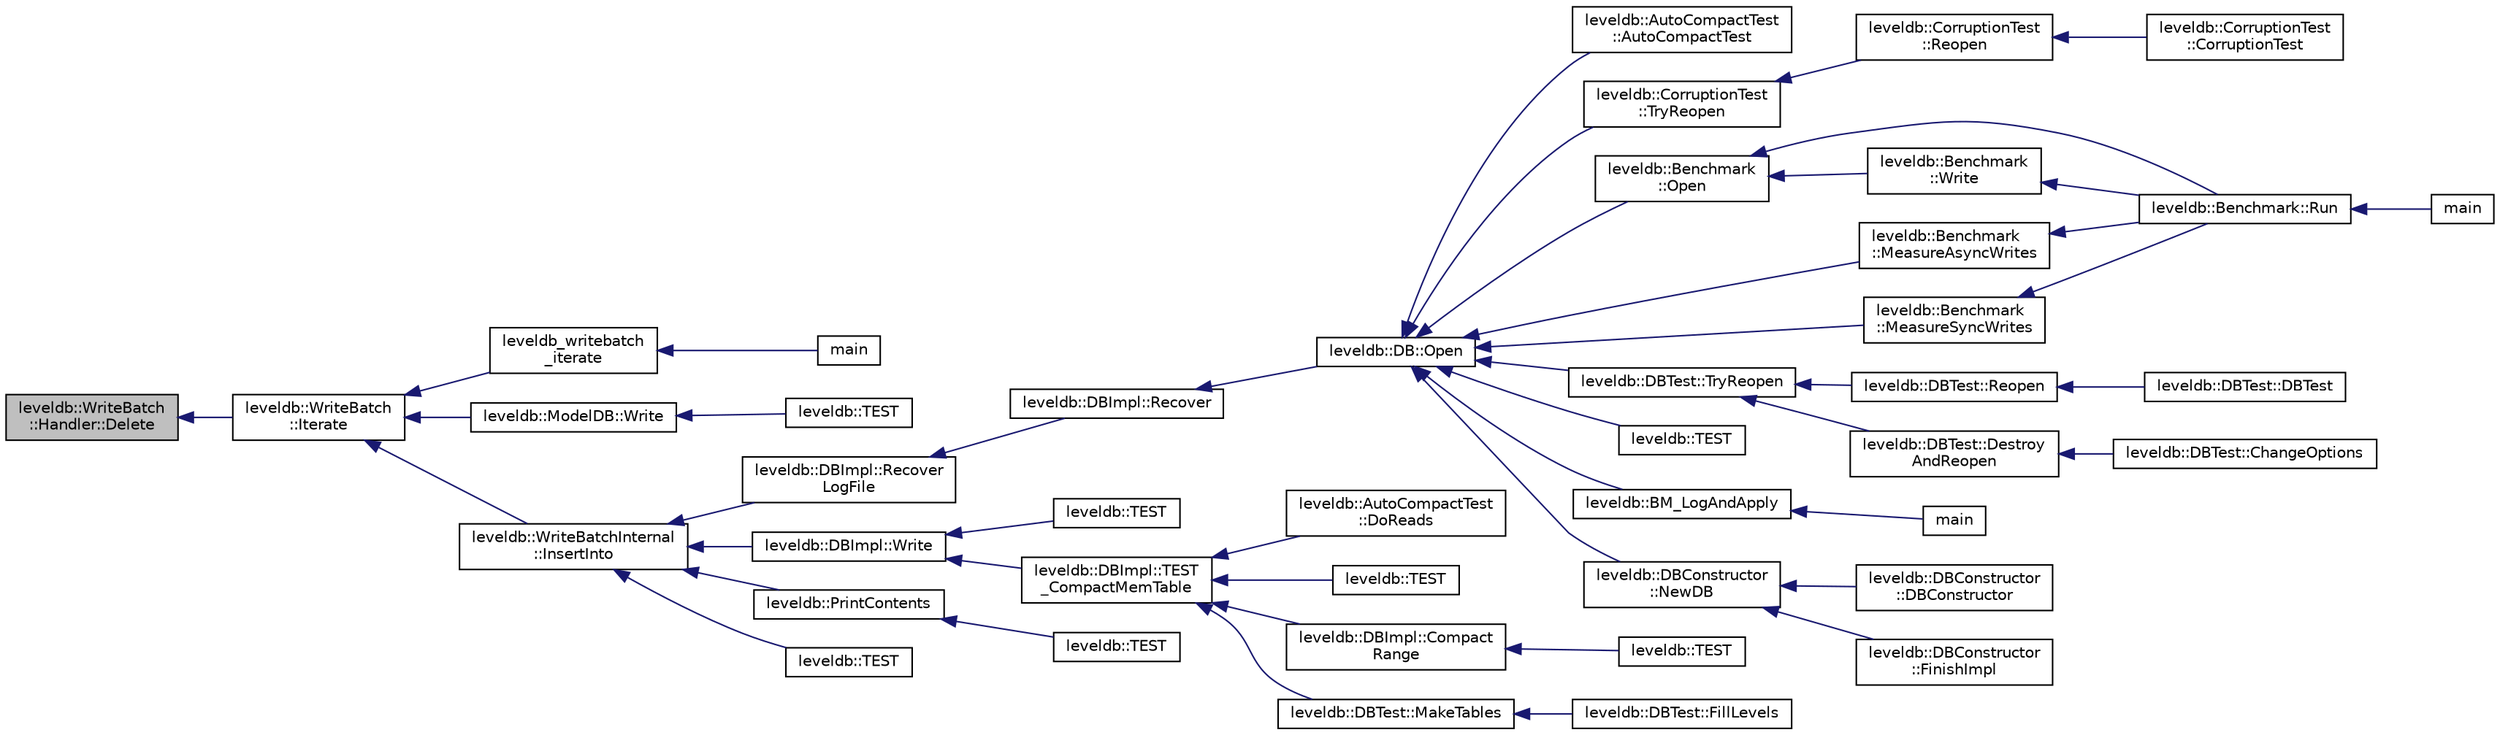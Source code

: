 digraph "leveldb::WriteBatch::Handler::Delete"
{
  edge [fontname="Helvetica",fontsize="10",labelfontname="Helvetica",labelfontsize="10"];
  node [fontname="Helvetica",fontsize="10",shape=record];
  rankdir="LR";
  Node1 [label="leveldb::WriteBatch\l::Handler::Delete",height=0.2,width=0.4,color="black", fillcolor="grey75", style="filled" fontcolor="black"];
  Node1 -> Node2 [dir="back",color="midnightblue",fontsize="10",style="solid"];
  Node2 [label="leveldb::WriteBatch\l::Iterate",height=0.2,width=0.4,color="black", fillcolor="white", style="filled",URL="$classleveldb_1_1_write_batch.html#ac6cb5a360bb095f4e9a6e817c4322a9d"];
  Node2 -> Node3 [dir="back",color="midnightblue",fontsize="10",style="solid"];
  Node3 [label="leveldb_writebatch\l_iterate",height=0.2,width=0.4,color="black", fillcolor="white", style="filled",URL="$c_8h.html#aaba8eb336dc649672bfd273abc6c2514"];
  Node3 -> Node4 [dir="back",color="midnightblue",fontsize="10",style="solid"];
  Node4 [label="main",height=0.2,width=0.4,color="black", fillcolor="white", style="filled",URL="$c__test_8c.html#a3c04138a5bfe5d72780bb7e82a18e627"];
  Node2 -> Node5 [dir="back",color="midnightblue",fontsize="10",style="solid"];
  Node5 [label="leveldb::ModelDB::Write",height=0.2,width=0.4,color="black", fillcolor="white", style="filled",URL="$classleveldb_1_1_model_d_b.html#ae3a20d2fc971376349b142b9c2d159be"];
  Node5 -> Node6 [dir="back",color="midnightblue",fontsize="10",style="solid"];
  Node6 [label="leveldb::TEST",height=0.2,width=0.4,color="black", fillcolor="white", style="filled",URL="$namespaceleveldb.html#a028ed215c12e1998d7073b18fce4c24c"];
  Node2 -> Node7 [dir="back",color="midnightblue",fontsize="10",style="solid"];
  Node7 [label="leveldb::WriteBatchInternal\l::InsertInto",height=0.2,width=0.4,color="black", fillcolor="white", style="filled",URL="$classleveldb_1_1_write_batch_internal.html#a102aae14259fd277e2576338ce3e5551"];
  Node7 -> Node8 [dir="back",color="midnightblue",fontsize="10",style="solid"];
  Node8 [label="leveldb::DBImpl::Recover\lLogFile",height=0.2,width=0.4,color="black", fillcolor="white", style="filled",URL="$classleveldb_1_1_d_b_impl.html#ac9e2ce8c5013d78ba19e8417f94fdad8"];
  Node8 -> Node9 [dir="back",color="midnightblue",fontsize="10",style="solid"];
  Node9 [label="leveldb::DBImpl::Recover",height=0.2,width=0.4,color="black", fillcolor="white", style="filled",URL="$classleveldb_1_1_d_b_impl.html#aa9a573026c03e8485471f583316943b0"];
  Node9 -> Node10 [dir="back",color="midnightblue",fontsize="10",style="solid"];
  Node10 [label="leveldb::DB::Open",height=0.2,width=0.4,color="black", fillcolor="white", style="filled",URL="$classleveldb_1_1_d_b.html#ac1da2b48e911287d86f3a3bfa0f851fe"];
  Node10 -> Node11 [dir="back",color="midnightblue",fontsize="10",style="solid"];
  Node11 [label="leveldb::AutoCompactTest\l::AutoCompactTest",height=0.2,width=0.4,color="black", fillcolor="white", style="filled",URL="$classleveldb_1_1_auto_compact_test.html#a31fe0ded855f188fac1650c70849760c"];
  Node10 -> Node12 [dir="back",color="midnightblue",fontsize="10",style="solid"];
  Node12 [label="leveldb::CorruptionTest\l::TryReopen",height=0.2,width=0.4,color="black", fillcolor="white", style="filled",URL="$classleveldb_1_1_corruption_test.html#aaba7c05f06400ef45d1af5cb95f66a57"];
  Node12 -> Node13 [dir="back",color="midnightblue",fontsize="10",style="solid"];
  Node13 [label="leveldb::CorruptionTest\l::Reopen",height=0.2,width=0.4,color="black", fillcolor="white", style="filled",URL="$classleveldb_1_1_corruption_test.html#aa2051faee6b6542d35ebdcf99918a713"];
  Node13 -> Node14 [dir="back",color="midnightblue",fontsize="10",style="solid"];
  Node14 [label="leveldb::CorruptionTest\l::CorruptionTest",height=0.2,width=0.4,color="black", fillcolor="white", style="filled",URL="$classleveldb_1_1_corruption_test.html#a9940767db260b1e4e60b8bcedc50217c"];
  Node10 -> Node15 [dir="back",color="midnightblue",fontsize="10",style="solid"];
  Node15 [label="leveldb::Benchmark\l::Open",height=0.2,width=0.4,color="black", fillcolor="white", style="filled",URL="$classleveldb_1_1_benchmark.html#a89a3b0da75e6cd2ffb879358e5dd82a6"];
  Node15 -> Node16 [dir="back",color="midnightblue",fontsize="10",style="solid"];
  Node16 [label="leveldb::Benchmark::Run",height=0.2,width=0.4,color="black", fillcolor="white", style="filled",URL="$classleveldb_1_1_benchmark.html#a2f262afa0c7d10fcf531fe9657fba490"];
  Node16 -> Node17 [dir="back",color="midnightblue",fontsize="10",style="solid"];
  Node17 [label="main",height=0.2,width=0.4,color="black", fillcolor="white", style="filled",URL="$db__bench_8cc.html#a3c04138a5bfe5d72780bb7e82a18e627"];
  Node15 -> Node18 [dir="back",color="midnightblue",fontsize="10",style="solid"];
  Node18 [label="leveldb::Benchmark\l::Write",height=0.2,width=0.4,color="black", fillcolor="white", style="filled",URL="$classleveldb_1_1_benchmark.html#a86876b2882d9015610330e69acfdff0d"];
  Node18 -> Node16 [dir="back",color="midnightblue",fontsize="10",style="solid"];
  Node10 -> Node19 [dir="back",color="midnightblue",fontsize="10",style="solid"];
  Node19 [label="leveldb::Benchmark\l::MeasureAsyncWrites",height=0.2,width=0.4,color="black", fillcolor="white", style="filled",URL="$classleveldb_1_1_benchmark.html#a93f93835e288185005d25cf08037bed9"];
  Node19 -> Node16 [dir="back",color="midnightblue",fontsize="10",style="solid"];
  Node10 -> Node20 [dir="back",color="midnightblue",fontsize="10",style="solid"];
  Node20 [label="leveldb::Benchmark\l::MeasureSyncWrites",height=0.2,width=0.4,color="black", fillcolor="white", style="filled",URL="$classleveldb_1_1_benchmark.html#ac7b13fb940cff41f5acc5dc99d93d36c"];
  Node20 -> Node16 [dir="back",color="midnightblue",fontsize="10",style="solid"];
  Node10 -> Node21 [dir="back",color="midnightblue",fontsize="10",style="solid"];
  Node21 [label="leveldb::DBTest::TryReopen",height=0.2,width=0.4,color="black", fillcolor="white", style="filled",URL="$classleveldb_1_1_d_b_test.html#aee588b2d13db6be2a651a8fabeac5c79"];
  Node21 -> Node22 [dir="back",color="midnightblue",fontsize="10",style="solid"];
  Node22 [label="leveldb::DBTest::Reopen",height=0.2,width=0.4,color="black", fillcolor="white", style="filled",URL="$classleveldb_1_1_d_b_test.html#a38170a082cbc71fb446408ff5634c797"];
  Node22 -> Node23 [dir="back",color="midnightblue",fontsize="10",style="solid"];
  Node23 [label="leveldb::DBTest::DBTest",height=0.2,width=0.4,color="black", fillcolor="white", style="filled",URL="$classleveldb_1_1_d_b_test.html#afc6fc9512e900de6ee10c5db15b22930"];
  Node21 -> Node24 [dir="back",color="midnightblue",fontsize="10",style="solid"];
  Node24 [label="leveldb::DBTest::Destroy\lAndReopen",height=0.2,width=0.4,color="black", fillcolor="white", style="filled",URL="$classleveldb_1_1_d_b_test.html#ab798a43e7feab6dddc8fa1eb7a5f61f6"];
  Node24 -> Node25 [dir="back",color="midnightblue",fontsize="10",style="solid"];
  Node25 [label="leveldb::DBTest::ChangeOptions",height=0.2,width=0.4,color="black", fillcolor="white", style="filled",URL="$classleveldb_1_1_d_b_test.html#a587534fe403016f15cf1997ef7a40836"];
  Node10 -> Node26 [dir="back",color="midnightblue",fontsize="10",style="solid"];
  Node26 [label="leveldb::TEST",height=0.2,width=0.4,color="black", fillcolor="white", style="filled",URL="$namespaceleveldb.html#a88d6fdcb16ed4edc65da40f383e6f23b"];
  Node10 -> Node27 [dir="back",color="midnightblue",fontsize="10",style="solid"];
  Node27 [label="leveldb::BM_LogAndApply",height=0.2,width=0.4,color="black", fillcolor="white", style="filled",URL="$namespaceleveldb.html#af9cf6ec167c9b6f25fd050ab6fb67a90"];
  Node27 -> Node28 [dir="back",color="midnightblue",fontsize="10",style="solid"];
  Node28 [label="main",height=0.2,width=0.4,color="black", fillcolor="white", style="filled",URL="$db__test_8cc.html#a3c04138a5bfe5d72780bb7e82a18e627"];
  Node10 -> Node29 [dir="back",color="midnightblue",fontsize="10",style="solid"];
  Node29 [label="leveldb::DBConstructor\l::NewDB",height=0.2,width=0.4,color="black", fillcolor="white", style="filled",URL="$classleveldb_1_1_d_b_constructor.html#ac48bfe871db8558b57427843465e6c65"];
  Node29 -> Node30 [dir="back",color="midnightblue",fontsize="10",style="solid"];
  Node30 [label="leveldb::DBConstructor\l::DBConstructor",height=0.2,width=0.4,color="black", fillcolor="white", style="filled",URL="$classleveldb_1_1_d_b_constructor.html#ae27ecdd7732629b08c25a63f82dfd4a9"];
  Node29 -> Node31 [dir="back",color="midnightblue",fontsize="10",style="solid"];
  Node31 [label="leveldb::DBConstructor\l::FinishImpl",height=0.2,width=0.4,color="black", fillcolor="white", style="filled",URL="$classleveldb_1_1_d_b_constructor.html#a554d8e348d9135ff72a43a03c647c261"];
  Node7 -> Node32 [dir="back",color="midnightblue",fontsize="10",style="solid"];
  Node32 [label="leveldb::DBImpl::Write",height=0.2,width=0.4,color="black", fillcolor="white", style="filled",URL="$classleveldb_1_1_d_b_impl.html#ac0d0b472717099d6a02ad9dace4e8ef4"];
  Node32 -> Node33 [dir="back",color="midnightblue",fontsize="10",style="solid"];
  Node33 [label="leveldb::TEST",height=0.2,width=0.4,color="black", fillcolor="white", style="filled",URL="$namespaceleveldb.html#a25dbda5a48ec782778d331e4ccb81b6b"];
  Node32 -> Node34 [dir="back",color="midnightblue",fontsize="10",style="solid"];
  Node34 [label="leveldb::DBImpl::TEST\l_CompactMemTable",height=0.2,width=0.4,color="black", fillcolor="white", style="filled",URL="$classleveldb_1_1_d_b_impl.html#a8642703fd1398cd8e3f5f24ee0b9da23"];
  Node34 -> Node35 [dir="back",color="midnightblue",fontsize="10",style="solid"];
  Node35 [label="leveldb::AutoCompactTest\l::DoReads",height=0.2,width=0.4,color="black", fillcolor="white", style="filled",URL="$classleveldb_1_1_auto_compact_test.html#a1d1feea1aef1257e461c35eb5b51fa52"];
  Node34 -> Node36 [dir="back",color="midnightblue",fontsize="10",style="solid"];
  Node36 [label="leveldb::TEST",height=0.2,width=0.4,color="black", fillcolor="white", style="filled",URL="$namespaceleveldb.html#a1da99cee14629599882010198aabfa2a"];
  Node34 -> Node37 [dir="back",color="midnightblue",fontsize="10",style="solid"];
  Node37 [label="leveldb::DBImpl::Compact\lRange",height=0.2,width=0.4,color="black", fillcolor="white", style="filled",URL="$classleveldb_1_1_d_b_impl.html#aa6df0739fc0b49380c284347e411b8ed"];
  Node37 -> Node38 [dir="back",color="midnightblue",fontsize="10",style="solid"];
  Node38 [label="leveldb::TEST",height=0.2,width=0.4,color="black", fillcolor="white", style="filled",URL="$namespaceleveldb.html#a2bb2a098a32d42044e6be132020b29b0"];
  Node34 -> Node39 [dir="back",color="midnightblue",fontsize="10",style="solid"];
  Node39 [label="leveldb::DBTest::MakeTables",height=0.2,width=0.4,color="black", fillcolor="white", style="filled",URL="$classleveldb_1_1_d_b_test.html#ace931478fa5ad2c48a8aa95a344e19fd"];
  Node39 -> Node40 [dir="back",color="midnightblue",fontsize="10",style="solid"];
  Node40 [label="leveldb::DBTest::FillLevels",height=0.2,width=0.4,color="black", fillcolor="white", style="filled",URL="$classleveldb_1_1_d_b_test.html#ac291d06db907f5fee7caf04f44f65493"];
  Node7 -> Node41 [dir="back",color="midnightblue",fontsize="10",style="solid"];
  Node41 [label="leveldb::PrintContents",height=0.2,width=0.4,color="black", fillcolor="white", style="filled",URL="$namespaceleveldb.html#a188b9c5674c8e10ff619f01f454faaf6"];
  Node41 -> Node42 [dir="back",color="midnightblue",fontsize="10",style="solid"];
  Node42 [label="leveldb::TEST",height=0.2,width=0.4,color="black", fillcolor="white", style="filled",URL="$namespaceleveldb.html#a77a1389346b24fa9b5f9698400c865f6"];
  Node7 -> Node43 [dir="back",color="midnightblue",fontsize="10",style="solid"];
  Node43 [label="leveldb::TEST",height=0.2,width=0.4,color="black", fillcolor="white", style="filled",URL="$namespaceleveldb.html#a13d141d3f958b9ac30ef1a979d5b00f4"];
}
